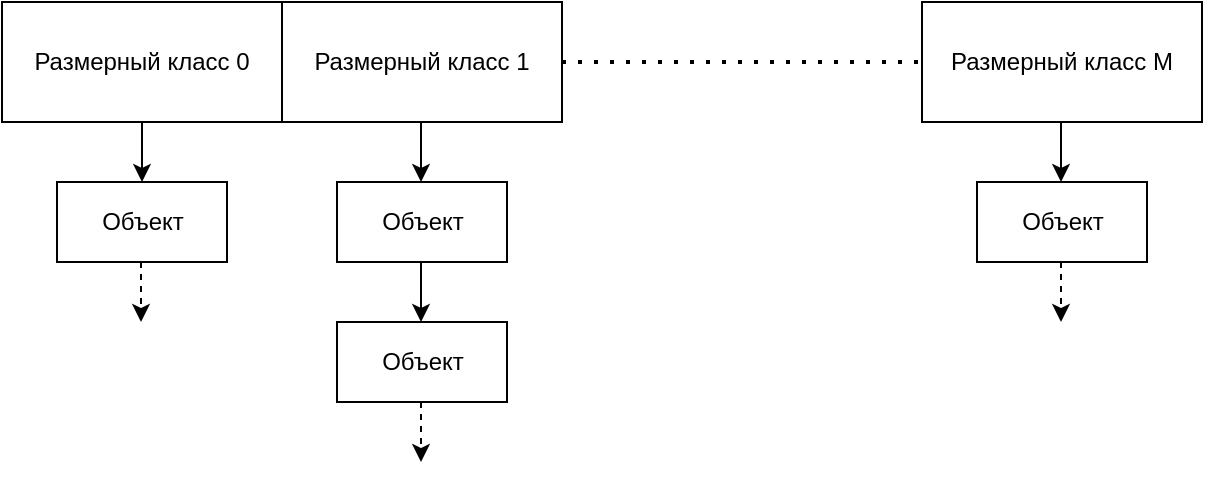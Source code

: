 <mxfile version="14.5.8" type="device"><diagram id="Gq_JxI_zpMPrJSWAEtLc" name="Page-1"><mxGraphModel dx="1023" dy="822" grid="1" gridSize="10" guides="1" tooltips="1" connect="1" arrows="1" fold="1" page="1" pageScale="1" pageWidth="850" pageHeight="1100" math="0" shadow="0"><root><mxCell id="0"/><mxCell id="1" parent="0"/><mxCell id="auOv9XImNFhMRxs-0h9N-1" value="&lt;div&gt;Размерный класс 0&lt;br&gt;&lt;/div&gt;" style="rounded=0;whiteSpace=wrap;html=1;" vertex="1" parent="1"><mxGeometry x="40" y="40" width="140" height="60" as="geometry"/></mxCell><mxCell id="auOv9XImNFhMRxs-0h9N-2" value="Размерный класс 1" style="rounded=0;whiteSpace=wrap;html=1;" vertex="1" parent="1"><mxGeometry x="180" y="40" width="140" height="60" as="geometry"/></mxCell><mxCell id="auOv9XImNFhMRxs-0h9N-3" value="Размерный класс M" style="rounded=0;whiteSpace=wrap;html=1;" vertex="1" parent="1"><mxGeometry x="500" y="40" width="140" height="60" as="geometry"/></mxCell><mxCell id="auOv9XImNFhMRxs-0h9N-4" value="" style="endArrow=none;dashed=1;html=1;dashPattern=1 3;strokeWidth=2;exitX=1;exitY=0.5;exitDx=0;exitDy=0;entryX=0;entryY=0.5;entryDx=0;entryDy=0;" edge="1" parent="1" source="auOv9XImNFhMRxs-0h9N-2" target="auOv9XImNFhMRxs-0h9N-3"><mxGeometry width="50" height="50" relative="1" as="geometry"><mxPoint x="440" y="80" as="sourcePoint"/><mxPoint x="490" y="30" as="targetPoint"/></mxGeometry></mxCell><mxCell id="auOv9XImNFhMRxs-0h9N-5" value="Объект" style="rounded=0;whiteSpace=wrap;html=1;" vertex="1" parent="1"><mxGeometry x="67.5" y="130" width="85" height="40" as="geometry"/></mxCell><mxCell id="auOv9XImNFhMRxs-0h9N-6" value="Объект" style="rounded=0;whiteSpace=wrap;html=1;" vertex="1" parent="1"><mxGeometry x="207.5" y="130" width="85" height="40" as="geometry"/></mxCell><mxCell id="auOv9XImNFhMRxs-0h9N-7" value="Объект" style="rounded=0;whiteSpace=wrap;html=1;" vertex="1" parent="1"><mxGeometry x="207.5" y="200" width="85" height="40" as="geometry"/></mxCell><mxCell id="auOv9XImNFhMRxs-0h9N-8" value="" style="endArrow=classic;html=1;exitX=0.5;exitY=1;exitDx=0;exitDy=0;entryX=0.5;entryY=0;entryDx=0;entryDy=0;" edge="1" parent="1" source="auOv9XImNFhMRxs-0h9N-1" target="auOv9XImNFhMRxs-0h9N-5"><mxGeometry width="50" height="50" relative="1" as="geometry"><mxPoint x="150" y="150" as="sourcePoint"/><mxPoint x="200" y="100" as="targetPoint"/></mxGeometry></mxCell><mxCell id="auOv9XImNFhMRxs-0h9N-9" value="" style="endArrow=classic;html=1;exitX=0.5;exitY=1;exitDx=0;exitDy=0;entryX=0.5;entryY=0;entryDx=0;entryDy=0;" edge="1" parent="1"><mxGeometry width="50" height="50" relative="1" as="geometry"><mxPoint x="249.5" y="100" as="sourcePoint"/><mxPoint x="249.5" y="130" as="targetPoint"/></mxGeometry></mxCell><mxCell id="auOv9XImNFhMRxs-0h9N-10" value="" style="endArrow=classic;html=1;exitX=0.5;exitY=1;exitDx=0;exitDy=0;entryX=0.5;entryY=0;entryDx=0;entryDy=0;" edge="1" parent="1"><mxGeometry width="50" height="50" relative="1" as="geometry"><mxPoint x="249.5" y="170" as="sourcePoint"/><mxPoint x="249.5" y="200" as="targetPoint"/></mxGeometry></mxCell><mxCell id="auOv9XImNFhMRxs-0h9N-11" value="Объект" style="rounded=0;whiteSpace=wrap;html=1;" vertex="1" parent="1"><mxGeometry x="527.5" y="130" width="85" height="40" as="geometry"/></mxCell><mxCell id="auOv9XImNFhMRxs-0h9N-12" value="" style="endArrow=classic;html=1;exitX=0.5;exitY=1;exitDx=0;exitDy=0;entryX=0.5;entryY=0;entryDx=0;entryDy=0;" edge="1" parent="1"><mxGeometry width="50" height="50" relative="1" as="geometry"><mxPoint x="569.5" y="100" as="sourcePoint"/><mxPoint x="569.5" y="130" as="targetPoint"/></mxGeometry></mxCell><mxCell id="auOv9XImNFhMRxs-0h9N-13" value="" style="endArrow=classic;html=1;exitX=0.5;exitY=1;exitDx=0;exitDy=0;entryX=0.5;entryY=0;entryDx=0;entryDy=0;dashed=1;" edge="1" parent="1"><mxGeometry width="50" height="50" relative="1" as="geometry"><mxPoint x="109.5" y="170" as="sourcePoint"/><mxPoint x="109.5" y="200" as="targetPoint"/></mxGeometry></mxCell><mxCell id="auOv9XImNFhMRxs-0h9N-14" value="" style="endArrow=classic;html=1;exitX=0.5;exitY=1;exitDx=0;exitDy=0;entryX=0.5;entryY=0;entryDx=0;entryDy=0;dashed=1;" edge="1" parent="1"><mxGeometry width="50" height="50" relative="1" as="geometry"><mxPoint x="249.5" y="240" as="sourcePoint"/><mxPoint x="249.5" y="270" as="targetPoint"/></mxGeometry></mxCell><mxCell id="auOv9XImNFhMRxs-0h9N-15" value="" style="endArrow=classic;html=1;exitX=0.5;exitY=1;exitDx=0;exitDy=0;entryX=0.5;entryY=0;entryDx=0;entryDy=0;dashed=1;" edge="1" parent="1"><mxGeometry width="50" height="50" relative="1" as="geometry"><mxPoint x="569.5" y="170" as="sourcePoint"/><mxPoint x="569.5" y="200" as="targetPoint"/></mxGeometry></mxCell></root></mxGraphModel></diagram></mxfile>